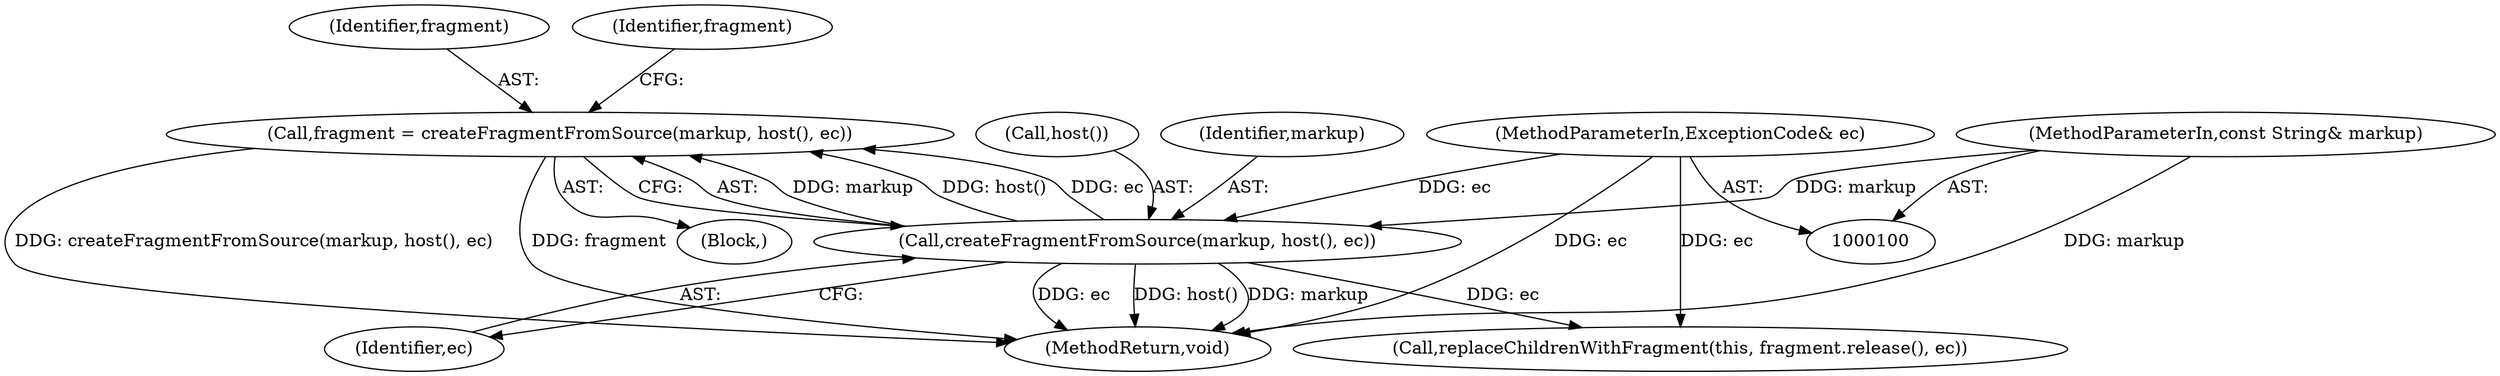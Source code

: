digraph "1_Chrome_73edae623529f04c668268de49d00324b96166a2_2@API" {
"1000105" [label="(Call,fragment = createFragmentFromSource(markup, host(), ec))"];
"1000107" [label="(Call,createFragmentFromSource(markup, host(), ec))"];
"1000101" [label="(MethodParameterIn,const String& markup)"];
"1000102" [label="(MethodParameterIn,ExceptionCode& ec)"];
"1000109" [label="(Call,host())"];
"1000106" [label="(Identifier,fragment)"];
"1000112" [label="(Identifier,fragment)"];
"1000107" [label="(Call,createFragmentFromSource(markup, host(), ec))"];
"1000117" [label="(MethodReturn,void)"];
"1000105" [label="(Call,fragment = createFragmentFromSource(markup, host(), ec))"];
"1000108" [label="(Identifier,markup)"];
"1000102" [label="(MethodParameterIn,ExceptionCode& ec)"];
"1000113" [label="(Call,replaceChildrenWithFragment(this, fragment.release(), ec))"];
"1000103" [label="(Block,)"];
"1000101" [label="(MethodParameterIn,const String& markup)"];
"1000110" [label="(Identifier,ec)"];
"1000105" -> "1000103"  [label="AST: "];
"1000105" -> "1000107"  [label="CFG: "];
"1000106" -> "1000105"  [label="AST: "];
"1000107" -> "1000105"  [label="AST: "];
"1000112" -> "1000105"  [label="CFG: "];
"1000105" -> "1000117"  [label="DDG: createFragmentFromSource(markup, host(), ec)"];
"1000105" -> "1000117"  [label="DDG: fragment"];
"1000107" -> "1000105"  [label="DDG: markup"];
"1000107" -> "1000105"  [label="DDG: host()"];
"1000107" -> "1000105"  [label="DDG: ec"];
"1000107" -> "1000110"  [label="CFG: "];
"1000108" -> "1000107"  [label="AST: "];
"1000109" -> "1000107"  [label="AST: "];
"1000110" -> "1000107"  [label="AST: "];
"1000107" -> "1000117"  [label="DDG: markup"];
"1000107" -> "1000117"  [label="DDG: ec"];
"1000107" -> "1000117"  [label="DDG: host()"];
"1000101" -> "1000107"  [label="DDG: markup"];
"1000102" -> "1000107"  [label="DDG: ec"];
"1000107" -> "1000113"  [label="DDG: ec"];
"1000101" -> "1000100"  [label="AST: "];
"1000101" -> "1000117"  [label="DDG: markup"];
"1000102" -> "1000100"  [label="AST: "];
"1000102" -> "1000117"  [label="DDG: ec"];
"1000102" -> "1000113"  [label="DDG: ec"];
}
